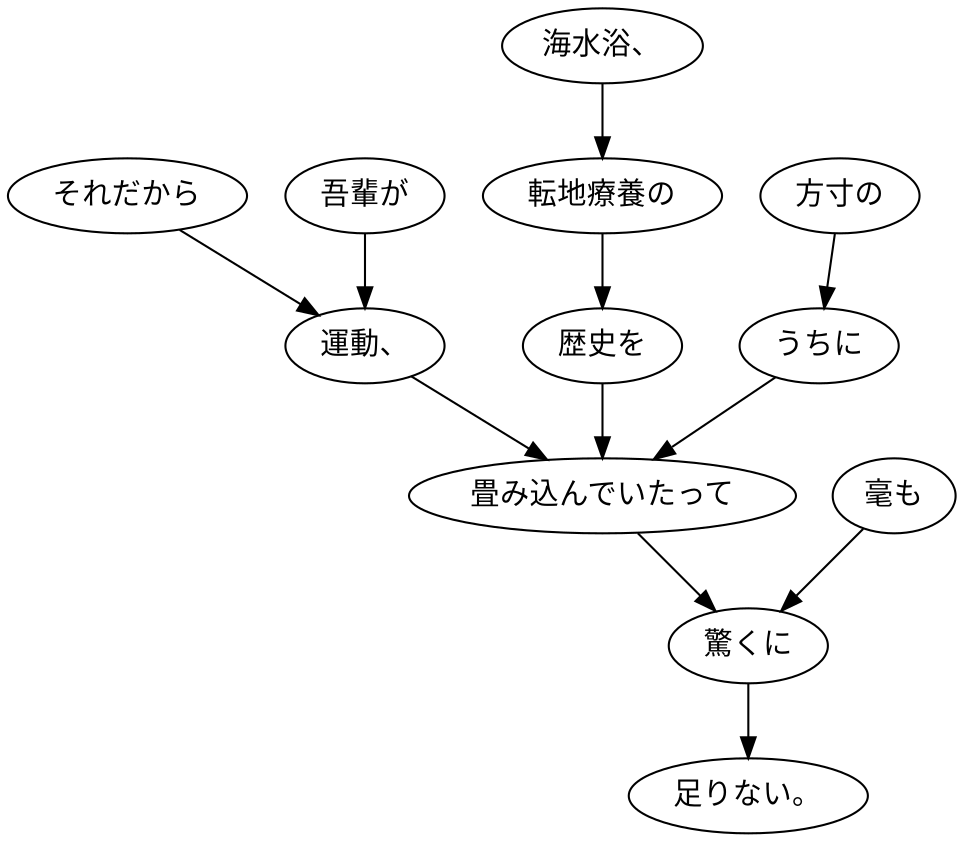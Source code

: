 digraph graph3902 {
	node0 [label="それだから"];
	node1 [label="吾輩が"];
	node2 [label="運動、"];
	node3 [label="海水浴、"];
	node4 [label="転地療養の"];
	node5 [label="歴史を"];
	node6 [label="方寸の"];
	node7 [label="うちに"];
	node8 [label="畳み込んでいたって"];
	node9 [label="毫も"];
	node10 [label="驚くに"];
	node11 [label="足りない。"];
	node0 -> node2;
	node1 -> node2;
	node2 -> node8;
	node3 -> node4;
	node4 -> node5;
	node5 -> node8;
	node6 -> node7;
	node7 -> node8;
	node8 -> node10;
	node9 -> node10;
	node10 -> node11;
}
